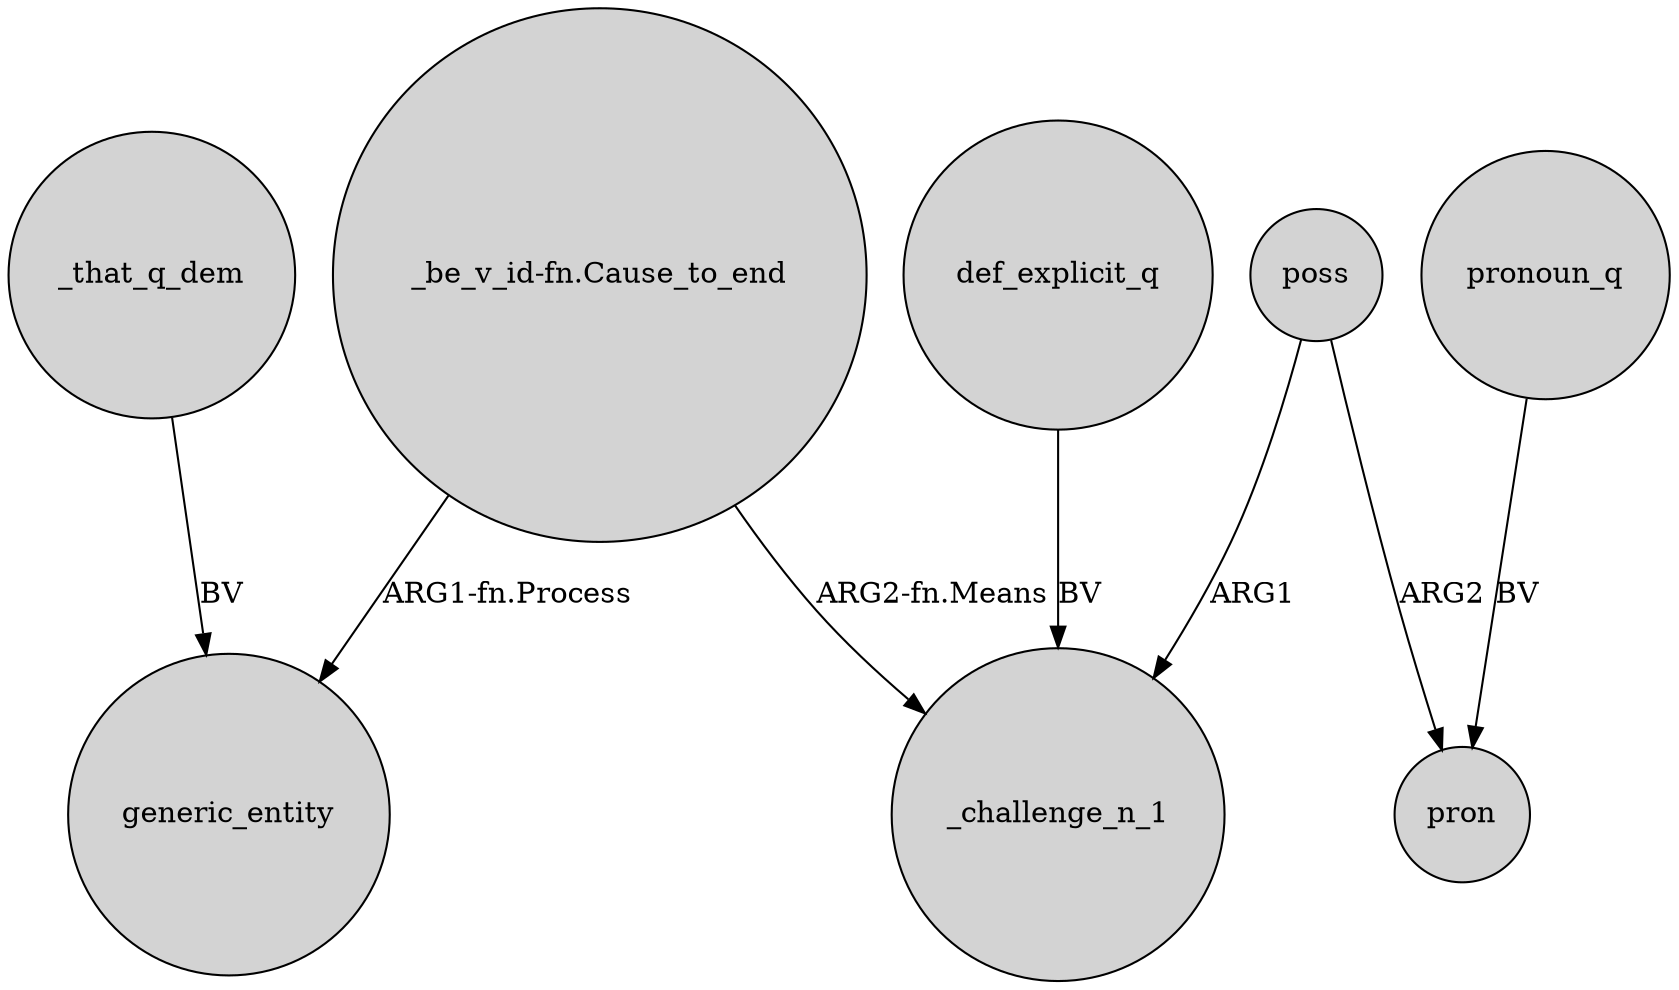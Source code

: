 digraph {
	node [shape=circle style=filled]
	"_be_v_id-fn.Cause_to_end" -> generic_entity [label="ARG1-fn.Process"]
	_that_q_dem -> generic_entity [label=BV]
	poss -> _challenge_n_1 [label=ARG1]
	pronoun_q -> pron [label=BV]
	def_explicit_q -> _challenge_n_1 [label=BV]
	"_be_v_id-fn.Cause_to_end" -> _challenge_n_1 [label="ARG2-fn.Means"]
	poss -> pron [label=ARG2]
}
